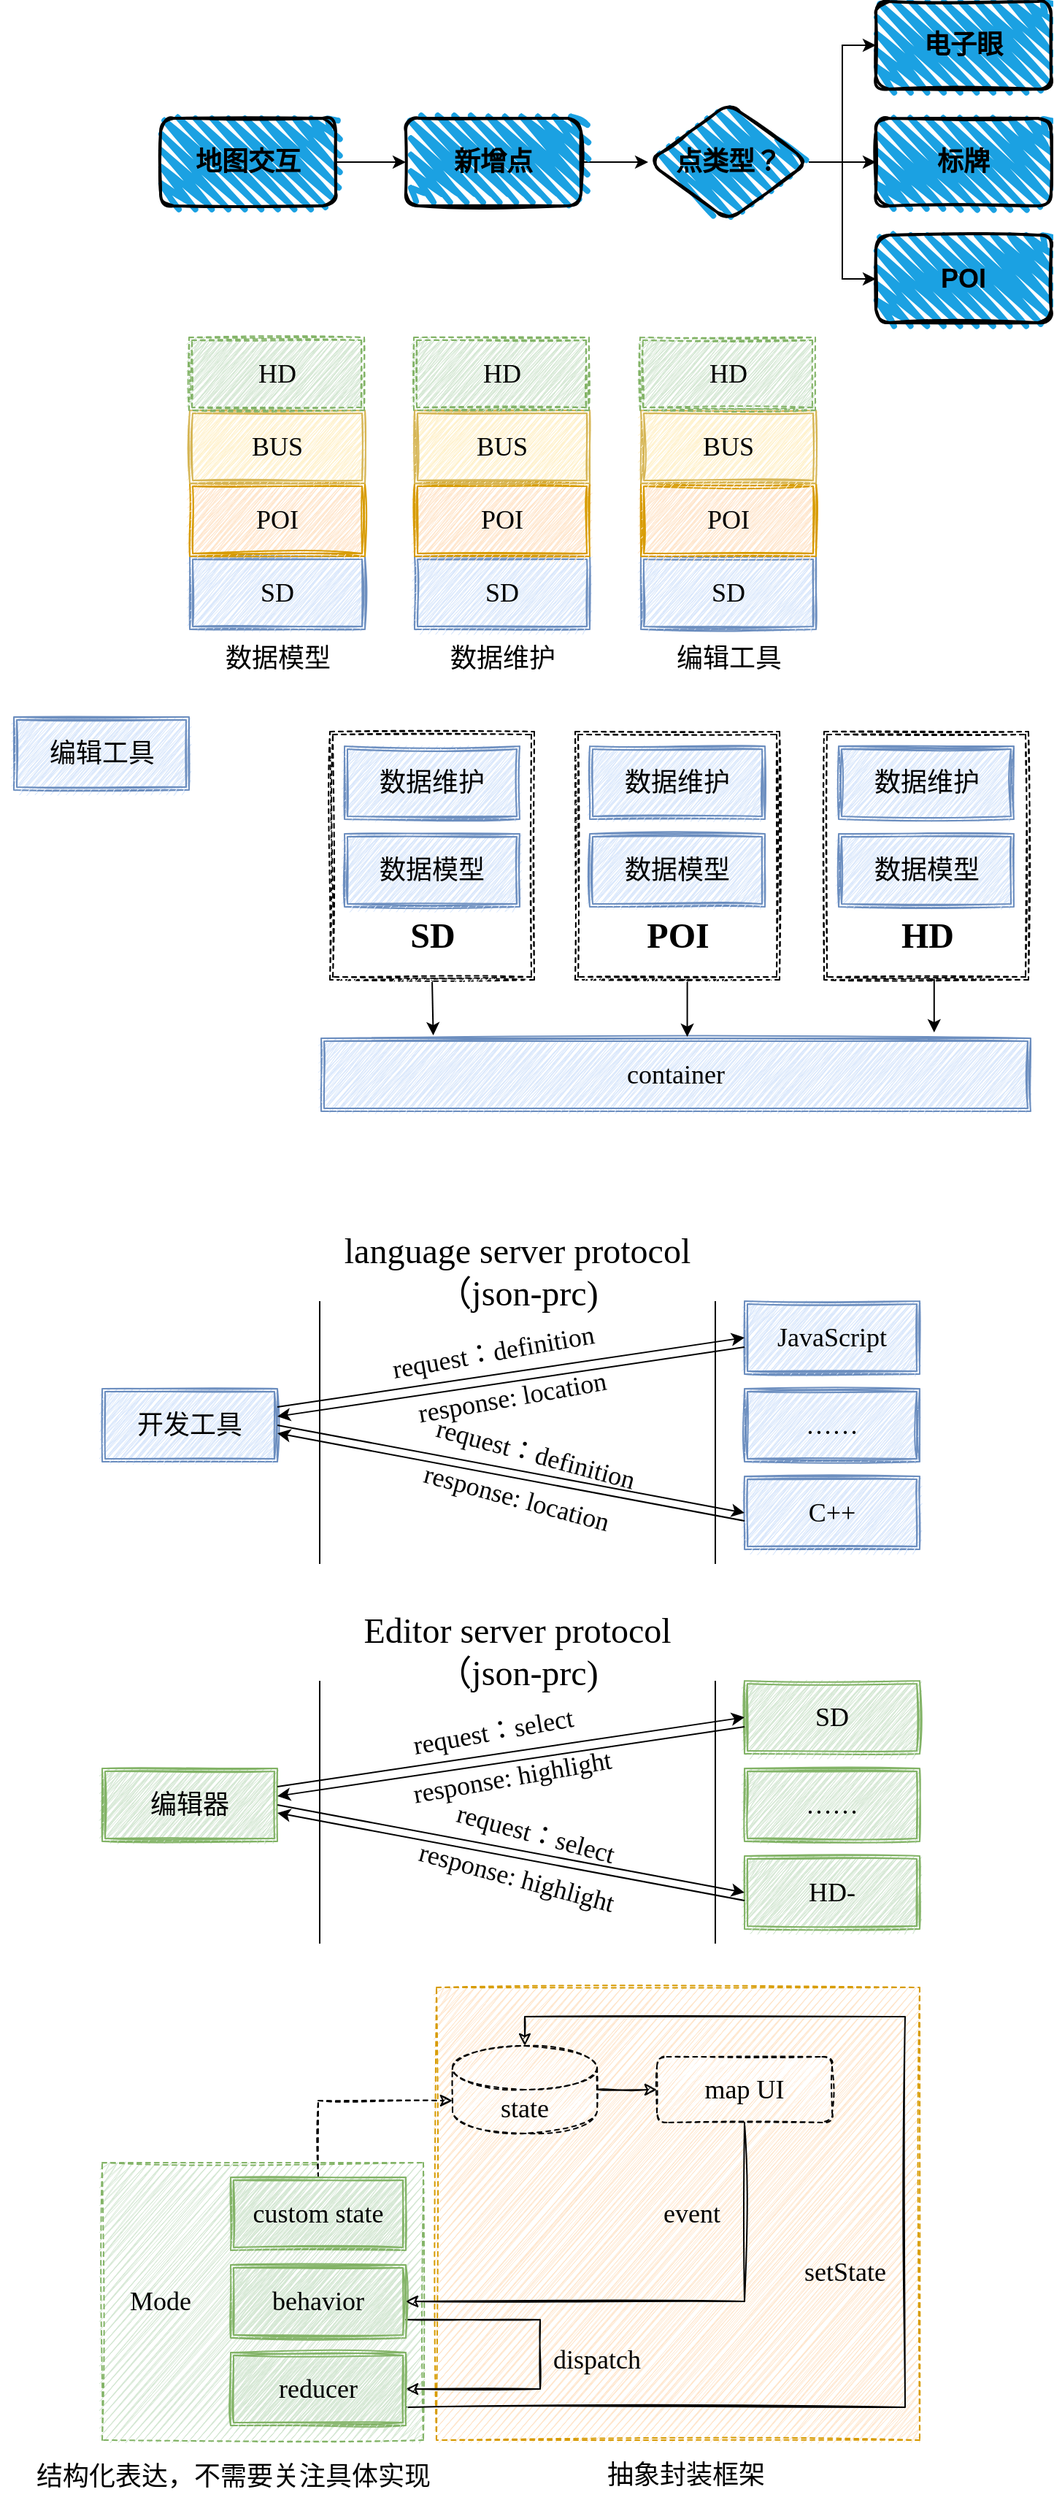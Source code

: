 <mxfile version="20.2.7" type="github">
  <diagram id="prtHgNgQTEPvFCAcTncT" name="Page-1">
    <mxGraphModel dx="946" dy="646" grid="1" gridSize="10" guides="1" tooltips="1" connect="1" arrows="1" fold="1" page="1" pageScale="1" pageWidth="827" pageHeight="1169" math="0" shadow="0">
      <root>
        <mxCell id="0" />
        <mxCell id="1" parent="0" />
        <mxCell id="wtg4P7Fn0lcOOXgokjMs-124" value="" style="rounded=0;whiteSpace=wrap;html=1;dashed=1;sketch=1;fillStyle=zigzag;fontFamily=Comic Sans MS;fontSource=https%3A%2F%2Ffonts.googleapis.com%2Fcss%3Ffamily%3DMa%2BShan%2BZheng;fontSize=18;fillColor=#ffe6cc;strokeColor=#d79b00;" vertex="1" parent="1">
          <mxGeometry x="339" y="1480" width="331" height="310" as="geometry" />
        </mxCell>
        <mxCell id="wtg4P7Fn0lcOOXgokjMs-119" value="" style="rounded=0;whiteSpace=wrap;html=1;dashed=1;sketch=1;fillStyle=zigzag;fontFamily=Comic Sans MS;fontSource=https%3A%2F%2Ffonts.googleapis.com%2Fcss%3Ffamily%3DMa%2BShan%2BZheng;fontSize=18;fillColor=#d5e8d4;strokeColor=#82b366;" vertex="1" parent="1">
          <mxGeometry x="110" y="1600" width="220" height="190" as="geometry" />
        </mxCell>
        <mxCell id="wtg4P7Fn0lcOOXgokjMs-50" style="edgeStyle=orthogonalEdgeStyle;rounded=0;orthogonalLoop=1;jettySize=auto;html=1;exitX=0.5;exitY=1;exitDx=0;exitDy=0;entryX=0.158;entryY=-0.04;entryDx=0;entryDy=0;entryPerimeter=0;fontFamily=Comic Sans MS;fontSize=18;fontColor=none;" edge="1" parent="1" source="wtg4P7Fn0lcOOXgokjMs-38" target="wtg4P7Fn0lcOOXgokjMs-34">
          <mxGeometry relative="1" as="geometry" />
        </mxCell>
        <mxCell id="wtg4P7Fn0lcOOXgokjMs-38" value="" style="shape=ext;double=1;rounded=0;whiteSpace=wrap;html=1;dashed=1;sketch=1;fillStyle=zigzag;fontFamily=Comic Sans MS;fontSize=18;fontColor=none;" vertex="1" parent="1">
          <mxGeometry x="266" y="620" width="140" height="170" as="geometry" />
        </mxCell>
        <mxCell id="wtg4P7Fn0lcOOXgokjMs-5" value="" style="edgeStyle=orthogonalEdgeStyle;rounded=0;orthogonalLoop=1;jettySize=auto;html=1;fontFamily=Comic Sans MS;fontSize=18;" edge="1" parent="1" source="wtg4P7Fn0lcOOXgokjMs-1" target="wtg4P7Fn0lcOOXgokjMs-4">
          <mxGeometry relative="1" as="geometry" />
        </mxCell>
        <mxCell id="wtg4P7Fn0lcOOXgokjMs-1" value="&lt;font face=&quot;Comic Sans MS&quot; style=&quot;font-size: 18px;&quot;&gt;地图交互&lt;/font&gt;" style="rounded=1;whiteSpace=wrap;html=1;strokeWidth=2;fillWeight=4;hachureGap=8;hachureAngle=45;fillColor=#1ba1e2;sketch=1;fillStyle=zigzag;fontStyle=1" vertex="1" parent="1">
          <mxGeometry x="150" y="200" width="120" height="60" as="geometry" />
        </mxCell>
        <mxCell id="wtg4P7Fn0lcOOXgokjMs-9" value="" style="edgeStyle=orthogonalEdgeStyle;rounded=0;orthogonalLoop=1;jettySize=auto;html=1;fontFamily=Comic Sans MS;fontSize=18;" edge="1" parent="1" source="wtg4P7Fn0lcOOXgokjMs-4" target="wtg4P7Fn0lcOOXgokjMs-8">
          <mxGeometry relative="1" as="geometry" />
        </mxCell>
        <mxCell id="wtg4P7Fn0lcOOXgokjMs-4" value="&lt;font face=&quot;Comic Sans MS&quot;&gt;&lt;span style=&quot;font-size: 18px;&quot;&gt;新增点&lt;/span&gt;&lt;/font&gt;" style="rounded=1;whiteSpace=wrap;html=1;strokeWidth=2;fillWeight=4;hachureGap=8;hachureAngle=45;fillColor=#1ba1e2;sketch=1;fillStyle=zigzag;fontStyle=1" vertex="1" parent="1">
          <mxGeometry x="318" y="200" width="120" height="60" as="geometry" />
        </mxCell>
        <mxCell id="wtg4P7Fn0lcOOXgokjMs-11" value="" style="edgeStyle=orthogonalEdgeStyle;rounded=0;orthogonalLoop=1;jettySize=auto;html=1;fontFamily=Comic Sans MS;fontSize=18;" edge="1" parent="1" source="wtg4P7Fn0lcOOXgokjMs-8" target="wtg4P7Fn0lcOOXgokjMs-10">
          <mxGeometry relative="1" as="geometry" />
        </mxCell>
        <mxCell id="wtg4P7Fn0lcOOXgokjMs-13" style="edgeStyle=orthogonalEdgeStyle;rounded=0;orthogonalLoop=1;jettySize=auto;html=1;exitX=1;exitY=0.5;exitDx=0;exitDy=0;entryX=0;entryY=0.5;entryDx=0;entryDy=0;fontFamily=Comic Sans MS;fontSize=18;" edge="1" parent="1" source="wtg4P7Fn0lcOOXgokjMs-8" target="wtg4P7Fn0lcOOXgokjMs-12">
          <mxGeometry relative="1" as="geometry" />
        </mxCell>
        <mxCell id="wtg4P7Fn0lcOOXgokjMs-15" style="edgeStyle=orthogonalEdgeStyle;rounded=0;orthogonalLoop=1;jettySize=auto;html=1;exitX=1;exitY=0.5;exitDx=0;exitDy=0;entryX=0;entryY=0.5;entryDx=0;entryDy=0;fontFamily=Comic Sans MS;fontSize=18;" edge="1" parent="1" source="wtg4P7Fn0lcOOXgokjMs-8" target="wtg4P7Fn0lcOOXgokjMs-14">
          <mxGeometry relative="1" as="geometry" />
        </mxCell>
        <mxCell id="wtg4P7Fn0lcOOXgokjMs-8" value="&lt;font style=&quot;font-size: 18px;&quot;&gt;点类型？&lt;/font&gt;" style="rhombus;whiteSpace=wrap;html=1;fillColor=#1ba1e2;rounded=1;strokeWidth=2;fillWeight=4;hachureGap=8;hachureAngle=45;sketch=1;fillStyle=zigzag;fontStyle=1;" vertex="1" parent="1">
          <mxGeometry x="484" y="190" width="110" height="80" as="geometry" />
        </mxCell>
        <mxCell id="wtg4P7Fn0lcOOXgokjMs-10" value="&lt;font style=&quot;font-size: 18px;&quot;&gt;标牌&lt;/font&gt;" style="whiteSpace=wrap;html=1;fillColor=#1ba1e2;rounded=1;strokeWidth=2;fillWeight=4;hachureGap=8;hachureAngle=45;sketch=1;fillStyle=zigzag;fontStyle=1;" vertex="1" parent="1">
          <mxGeometry x="640" y="200" width="120" height="60" as="geometry" />
        </mxCell>
        <mxCell id="wtg4P7Fn0lcOOXgokjMs-12" value="&lt;font style=&quot;font-size: 18px;&quot;&gt;电子眼&lt;/font&gt;" style="whiteSpace=wrap;html=1;fillColor=#1ba1e2;rounded=1;strokeWidth=2;fillWeight=4;hachureGap=8;hachureAngle=45;sketch=1;fillStyle=zigzag;fontStyle=1;" vertex="1" parent="1">
          <mxGeometry x="640" y="120" width="120" height="60" as="geometry" />
        </mxCell>
        <mxCell id="wtg4P7Fn0lcOOXgokjMs-14" value="&lt;font style=&quot;font-size: 18px;&quot;&gt;POI&lt;/font&gt;" style="whiteSpace=wrap;html=1;fillColor=#1ba1e2;rounded=1;strokeWidth=2;fillWeight=4;hachureGap=8;hachureAngle=45;sketch=1;fillStyle=zigzag;fontStyle=1;" vertex="1" parent="1">
          <mxGeometry x="640" y="280" width="120" height="60" as="geometry" />
        </mxCell>
        <mxCell id="wtg4P7Fn0lcOOXgokjMs-16" value="数据维护" style="text;html=1;align=center;verticalAlign=middle;resizable=0;points=[];autosize=1;strokeColor=none;fillColor=none;fontSize=18;fontFamily=Ma Shan Zheng;fontSource=https%3A%2F%2Ffonts.googleapis.com%2Fcss%3Ffamily%3DMa%2BShan%2BZheng;sketch=1;" vertex="1" parent="1">
          <mxGeometry x="334" y="550" width="100" height="40" as="geometry" />
        </mxCell>
        <mxCell id="wtg4P7Fn0lcOOXgokjMs-17" value="&lt;font face=&quot;Comic Sans MS&quot;&gt;SD&lt;/font&gt;" style="shape=ext;double=1;rounded=0;whiteSpace=wrap;html=1;sketch=1;fillStyle=zigzag;fontFamily=Ma Shan Zheng;fontSource=https%3A%2F%2Ffonts.googleapis.com%2Fcss%3Ffamily%3DMa%2BShan%2BZheng;fontSize=18;fillColor=#dae8fc;strokeColor=#6c8ebf;" vertex="1" parent="1">
          <mxGeometry x="324" y="500" width="120" height="50" as="geometry" />
        </mxCell>
        <mxCell id="wtg4P7Fn0lcOOXgokjMs-18" value="&lt;font face=&quot;Comic Sans MS&quot;&gt;SD&lt;/font&gt;" style="shape=ext;double=1;rounded=0;whiteSpace=wrap;html=1;sketch=1;fillStyle=zigzag;fontFamily=Ma Shan Zheng;fontSource=https%3A%2F%2Ffonts.googleapis.com%2Fcss%3Ffamily%3DMa%2BShan%2BZheng;fontSize=18;fillColor=#dae8fc;strokeColor=#6c8ebf;" vertex="1" parent="1">
          <mxGeometry x="170" y="500" width="120" height="50" as="geometry" />
        </mxCell>
        <mxCell id="wtg4P7Fn0lcOOXgokjMs-20" value="数据模型" style="text;html=1;align=center;verticalAlign=middle;resizable=0;points=[];autosize=1;strokeColor=none;fillColor=none;fontSize=18;fontFamily=Ma Shan Zheng;fontSource=https%3A%2F%2Ffonts.googleapis.com%2Fcss%3Ffamily%3DMa%2BShan%2BZheng;sketch=1;" vertex="1" parent="1">
          <mxGeometry x="180" y="550" width="100" height="40" as="geometry" />
        </mxCell>
        <mxCell id="wtg4P7Fn0lcOOXgokjMs-23" value="编辑工具" style="text;html=1;align=center;verticalAlign=middle;resizable=0;points=[];autosize=1;strokeColor=none;fillColor=none;fontSize=18;fontFamily=Ma Shan Zheng;fontSource=https%3A%2F%2Ffonts.googleapis.com%2Fcss%3Ffamily%3DMa%2BShan%2BZheng;sketch=1;" vertex="1" parent="1">
          <mxGeometry x="489" y="550" width="100" height="40" as="geometry" />
        </mxCell>
        <mxCell id="wtg4P7Fn0lcOOXgokjMs-24" value="&lt;font face=&quot;Comic Sans MS&quot;&gt;SD&lt;/font&gt;" style="shape=ext;double=1;rounded=0;whiteSpace=wrap;html=1;sketch=1;fillStyle=zigzag;fontFamily=Ma Shan Zheng;fontSource=https%3A%2F%2Ffonts.googleapis.com%2Fcss%3Ffamily%3DMa%2BShan%2BZheng;fontSize=18;fillColor=#dae8fc;strokeColor=#6c8ebf;" vertex="1" parent="1">
          <mxGeometry x="479" y="500" width="120" height="50" as="geometry" />
        </mxCell>
        <mxCell id="wtg4P7Fn0lcOOXgokjMs-25" value="&lt;font face=&quot;Comic Sans MS&quot;&gt;POI&lt;/font&gt;" style="shape=ext;double=1;rounded=0;whiteSpace=wrap;html=1;sketch=1;fillStyle=zigzag;fontFamily=Ma Shan Zheng;fontSource=https%3A%2F%2Ffonts.googleapis.com%2Fcss%3Ffamily%3DMa%2BShan%2BZheng;fontSize=18;fillColor=#ffe6cc;strokeColor=#d79b00;" vertex="1" parent="1">
          <mxGeometry x="324" y="450" width="120" height="50" as="geometry" />
        </mxCell>
        <mxCell id="wtg4P7Fn0lcOOXgokjMs-26" value="&lt;font face=&quot;Comic Sans MS&quot;&gt;POI&lt;/font&gt;" style="shape=ext;double=1;rounded=0;whiteSpace=wrap;html=1;sketch=1;fillStyle=zigzag;fontFamily=Ma Shan Zheng;fontSource=https%3A%2F%2Ffonts.googleapis.com%2Fcss%3Ffamily%3DMa%2BShan%2BZheng;fontSize=18;fillColor=#ffe6cc;strokeColor=#d79b00;" vertex="1" parent="1">
          <mxGeometry x="170" y="450" width="120" height="50" as="geometry" />
        </mxCell>
        <mxCell id="wtg4P7Fn0lcOOXgokjMs-27" value="&lt;font face=&quot;Comic Sans MS&quot;&gt;POI&lt;/font&gt;" style="shape=ext;double=1;rounded=0;whiteSpace=wrap;html=1;sketch=1;fillStyle=zigzag;fontFamily=Ma Shan Zheng;fontSource=https%3A%2F%2Ffonts.googleapis.com%2Fcss%3Ffamily%3DMa%2BShan%2BZheng;fontSize=18;fillColor=#ffe6cc;strokeColor=#d79b00;" vertex="1" parent="1">
          <mxGeometry x="479" y="450" width="120" height="50" as="geometry" />
        </mxCell>
        <mxCell id="wtg4P7Fn0lcOOXgokjMs-28" value="&lt;font face=&quot;Comic Sans MS&quot;&gt;BUS&lt;/font&gt;" style="shape=ext;double=1;rounded=0;whiteSpace=wrap;html=1;sketch=1;fillStyle=zigzag;fontFamily=Ma Shan Zheng;fontSource=https%3A%2F%2Ffonts.googleapis.com%2Fcss%3Ffamily%3DMa%2BShan%2BZheng;fontSize=18;fillColor=#fff2cc;strokeColor=#d6b656;" vertex="1" parent="1">
          <mxGeometry x="324" y="400" width="120" height="50" as="geometry" />
        </mxCell>
        <mxCell id="wtg4P7Fn0lcOOXgokjMs-29" value="&lt;font face=&quot;Comic Sans MS&quot;&gt;BUS&lt;/font&gt;" style="shape=ext;double=1;rounded=0;whiteSpace=wrap;html=1;sketch=1;fillStyle=zigzag;fontFamily=Ma Shan Zheng;fontSource=https%3A%2F%2Ffonts.googleapis.com%2Fcss%3Ffamily%3DMa%2BShan%2BZheng;fontSize=18;fillColor=#fff2cc;strokeColor=#d6b656;" vertex="1" parent="1">
          <mxGeometry x="170" y="400" width="120" height="50" as="geometry" />
        </mxCell>
        <mxCell id="wtg4P7Fn0lcOOXgokjMs-30" value="&lt;font face=&quot;Comic Sans MS&quot;&gt;BUS&lt;/font&gt;" style="shape=ext;double=1;rounded=0;whiteSpace=wrap;html=1;sketch=1;fillStyle=zigzag;fontFamily=Ma Shan Zheng;fontSource=https%3A%2F%2Ffonts.googleapis.com%2Fcss%3Ffamily%3DMa%2BShan%2BZheng;fontSize=18;fillColor=#fff2cc;strokeColor=#d6b656;" vertex="1" parent="1">
          <mxGeometry x="479" y="400" width="120" height="50" as="geometry" />
        </mxCell>
        <mxCell id="wtg4P7Fn0lcOOXgokjMs-31" value="&lt;font face=&quot;Comic Sans MS&quot;&gt;HD&lt;/font&gt;" style="shape=ext;double=1;rounded=0;whiteSpace=wrap;html=1;sketch=1;fillStyle=zigzag;fontFamily=Ma Shan Zheng;fontSource=https%3A%2F%2Ffonts.googleapis.com%2Fcss%3Ffamily%3DMa%2BShan%2BZheng;fontSize=18;fillColor=#d5e8d4;strokeColor=#82b366;dashed=1;" vertex="1" parent="1">
          <mxGeometry x="323.5" y="350" width="120" height="50" as="geometry" />
        </mxCell>
        <mxCell id="wtg4P7Fn0lcOOXgokjMs-32" value="&lt;font face=&quot;Comic Sans MS&quot;&gt;HD&lt;/font&gt;" style="shape=ext;double=1;rounded=0;whiteSpace=wrap;html=1;sketch=1;fillStyle=zigzag;fontFamily=Ma Shan Zheng;fontSource=https%3A%2F%2Ffonts.googleapis.com%2Fcss%3Ffamily%3DMa%2BShan%2BZheng;fontSize=18;fillColor=#d5e8d4;strokeColor=#82b366;dashed=1;" vertex="1" parent="1">
          <mxGeometry x="169.5" y="350" width="120" height="50" as="geometry" />
        </mxCell>
        <mxCell id="wtg4P7Fn0lcOOXgokjMs-33" value="&lt;font face=&quot;Comic Sans MS&quot;&gt;HD&lt;/font&gt;" style="shape=ext;double=1;rounded=0;whiteSpace=wrap;html=1;sketch=1;fillStyle=zigzag;fontFamily=Ma Shan Zheng;fontSource=https%3A%2F%2Ffonts.googleapis.com%2Fcss%3Ffamily%3DMa%2BShan%2BZheng;fontSize=18;fillColor=#d5e8d4;strokeColor=#82b366;dashed=1;" vertex="1" parent="1">
          <mxGeometry x="478.5" y="350" width="120" height="50" as="geometry" />
        </mxCell>
        <mxCell id="wtg4P7Fn0lcOOXgokjMs-34" value="&lt;font face=&quot;Comic Sans MS&quot;&gt;container&lt;/font&gt;" style="shape=ext;double=1;rounded=0;whiteSpace=wrap;html=1;sketch=1;fillStyle=zigzag;fontFamily=Ma Shan Zheng;fontSource=https%3A%2F%2Ffonts.googleapis.com%2Fcss%3Ffamily%3DMa%2BShan%2BZheng;fontSize=18;fillColor=#dae8fc;strokeColor=#6c8ebf;" vertex="1" parent="1">
          <mxGeometry x="260" y="830" width="486" height="50" as="geometry" />
        </mxCell>
        <mxCell id="wtg4P7Fn0lcOOXgokjMs-35" value="&lt;font face=&quot;Comic Sans MS&quot;&gt;数据模型&lt;/font&gt;" style="shape=ext;double=1;rounded=0;whiteSpace=wrap;html=1;sketch=1;fillStyle=zigzag;fontFamily=Ma Shan Zheng;fontSource=https%3A%2F%2Ffonts.googleapis.com%2Fcss%3Ffamily%3DMa%2BShan%2BZheng;fontSize=18;fillColor=#dae8fc;strokeColor=#6c8ebf;" vertex="1" parent="1">
          <mxGeometry x="276" y="690" width="120" height="50" as="geometry" />
        </mxCell>
        <mxCell id="wtg4P7Fn0lcOOXgokjMs-36" value="&lt;font face=&quot;Comic Sans MS&quot;&gt;数据维护&lt;/font&gt;" style="shape=ext;double=1;rounded=0;whiteSpace=wrap;html=1;sketch=1;fillStyle=zigzag;fontFamily=Ma Shan Zheng;fontSource=https%3A%2F%2Ffonts.googleapis.com%2Fcss%3Ffamily%3DMa%2BShan%2BZheng;fontSize=18;fillColor=#dae8fc;strokeColor=#6c8ebf;" vertex="1" parent="1">
          <mxGeometry x="276" y="630" width="120" height="50" as="geometry" />
        </mxCell>
        <mxCell id="wtg4P7Fn0lcOOXgokjMs-37" value="&lt;font face=&quot;Comic Sans MS&quot;&gt;开发工具&lt;/font&gt;" style="shape=ext;double=1;rounded=0;whiteSpace=wrap;html=1;sketch=1;fillStyle=zigzag;fontFamily=Ma Shan Zheng;fontSource=https%3A%2F%2Ffonts.googleapis.com%2Fcss%3Ffamily%3DMa%2BShan%2BZheng;fontSize=18;fillColor=#dae8fc;strokeColor=#6c8ebf;" vertex="1" parent="1">
          <mxGeometry x="110" y="1070" width="120" height="50" as="geometry" />
        </mxCell>
        <mxCell id="wtg4P7Fn0lcOOXgokjMs-39" value="SD" style="text;strokeColor=none;fillColor=none;html=1;fontSize=24;fontStyle=1;verticalAlign=middle;align=center;dashed=1;sketch=1;fillStyle=zigzag;fontFamily=Comic Sans MS;fontColor=none;" vertex="1" parent="1">
          <mxGeometry x="286" y="740" width="100" height="40" as="geometry" />
        </mxCell>
        <mxCell id="wtg4P7Fn0lcOOXgokjMs-51" style="edgeStyle=orthogonalEdgeStyle;rounded=0;orthogonalLoop=1;jettySize=auto;html=1;exitX=0.5;exitY=1;exitDx=0;exitDy=0;entryX=0.516;entryY=-0.02;entryDx=0;entryDy=0;entryPerimeter=0;fontFamily=Comic Sans MS;fontSize=18;fontColor=none;" edge="1" parent="1" source="wtg4P7Fn0lcOOXgokjMs-40" target="wtg4P7Fn0lcOOXgokjMs-34">
          <mxGeometry relative="1" as="geometry" />
        </mxCell>
        <mxCell id="wtg4P7Fn0lcOOXgokjMs-40" value="" style="shape=ext;double=1;rounded=0;whiteSpace=wrap;html=1;dashed=1;sketch=1;fillStyle=zigzag;fontFamily=Comic Sans MS;fontSize=18;fontColor=none;" vertex="1" parent="1">
          <mxGeometry x="434" y="620" width="140" height="170" as="geometry" />
        </mxCell>
        <mxCell id="wtg4P7Fn0lcOOXgokjMs-41" value="&lt;font face=&quot;Comic Sans MS&quot;&gt;数据模型&lt;/font&gt;" style="shape=ext;double=1;rounded=0;whiteSpace=wrap;html=1;sketch=1;fillStyle=zigzag;fontFamily=Ma Shan Zheng;fontSource=https%3A%2F%2Ffonts.googleapis.com%2Fcss%3Ffamily%3DMa%2BShan%2BZheng;fontSize=18;fillColor=#dae8fc;strokeColor=#6c8ebf;" vertex="1" parent="1">
          <mxGeometry x="444" y="690" width="120" height="50" as="geometry" />
        </mxCell>
        <mxCell id="wtg4P7Fn0lcOOXgokjMs-42" value="&lt;font face=&quot;Comic Sans MS&quot;&gt;数据维护&lt;/font&gt;" style="shape=ext;double=1;rounded=0;whiteSpace=wrap;html=1;sketch=1;fillStyle=zigzag;fontFamily=Ma Shan Zheng;fontSource=https%3A%2F%2Ffonts.googleapis.com%2Fcss%3Ffamily%3DMa%2BShan%2BZheng;fontSize=18;fillColor=#dae8fc;strokeColor=#6c8ebf;" vertex="1" parent="1">
          <mxGeometry x="444" y="630" width="120" height="50" as="geometry" />
        </mxCell>
        <mxCell id="wtg4P7Fn0lcOOXgokjMs-43" value="&lt;font face=&quot;Comic Sans MS&quot;&gt;编辑工具&lt;/font&gt;" style="shape=ext;double=1;rounded=0;whiteSpace=wrap;html=1;sketch=1;fillStyle=zigzag;fontFamily=Ma Shan Zheng;fontSource=https%3A%2F%2Ffonts.googleapis.com%2Fcss%3Ffamily%3DMa%2BShan%2BZheng;fontSize=18;fillColor=#dae8fc;strokeColor=#6c8ebf;" vertex="1" parent="1">
          <mxGeometry x="49.5" y="610" width="120" height="50" as="geometry" />
        </mxCell>
        <mxCell id="wtg4P7Fn0lcOOXgokjMs-44" value="POI" style="text;strokeColor=none;fillColor=none;html=1;fontSize=24;fontStyle=1;verticalAlign=middle;align=center;dashed=1;sketch=1;fillStyle=zigzag;fontFamily=Comic Sans MS;fontColor=none;" vertex="1" parent="1">
          <mxGeometry x="454" y="740" width="100" height="40" as="geometry" />
        </mxCell>
        <mxCell id="wtg4P7Fn0lcOOXgokjMs-52" style="edgeStyle=orthogonalEdgeStyle;rounded=0;orthogonalLoop=1;jettySize=auto;html=1;exitX=0.5;exitY=1;exitDx=0;exitDy=0;entryX=0.864;entryY=-0.08;entryDx=0;entryDy=0;entryPerimeter=0;fontFamily=Comic Sans MS;fontSize=18;fontColor=none;" edge="1" parent="1" source="wtg4P7Fn0lcOOXgokjMs-45" target="wtg4P7Fn0lcOOXgokjMs-34">
          <mxGeometry relative="1" as="geometry" />
        </mxCell>
        <mxCell id="wtg4P7Fn0lcOOXgokjMs-45" value="" style="shape=ext;double=1;rounded=0;whiteSpace=wrap;html=1;dashed=1;sketch=1;fillStyle=zigzag;fontFamily=Comic Sans MS;fontSize=18;fontColor=none;" vertex="1" parent="1">
          <mxGeometry x="604.5" y="620" width="140" height="170" as="geometry" />
        </mxCell>
        <mxCell id="wtg4P7Fn0lcOOXgokjMs-46" value="&lt;font face=&quot;Comic Sans MS&quot;&gt;数据模型&lt;/font&gt;" style="shape=ext;double=1;rounded=0;whiteSpace=wrap;html=1;sketch=1;fillStyle=zigzag;fontFamily=Ma Shan Zheng;fontSource=https%3A%2F%2Ffonts.googleapis.com%2Fcss%3Ffamily%3DMa%2BShan%2BZheng;fontSize=18;fillColor=#dae8fc;strokeColor=#6c8ebf;" vertex="1" parent="1">
          <mxGeometry x="614.5" y="690" width="120" height="50" as="geometry" />
        </mxCell>
        <mxCell id="wtg4P7Fn0lcOOXgokjMs-47" value="&lt;font face=&quot;Comic Sans MS&quot;&gt;数据维护&lt;/font&gt;" style="shape=ext;double=1;rounded=0;whiteSpace=wrap;html=1;sketch=1;fillStyle=zigzag;fontFamily=Ma Shan Zheng;fontSource=https%3A%2F%2Ffonts.googleapis.com%2Fcss%3Ffamily%3DMa%2BShan%2BZheng;fontSize=18;fillColor=#dae8fc;strokeColor=#6c8ebf;" vertex="1" parent="1">
          <mxGeometry x="614.5" y="630" width="120" height="50" as="geometry" />
        </mxCell>
        <mxCell id="wtg4P7Fn0lcOOXgokjMs-48" value="HD" style="text;strokeColor=none;fillColor=none;html=1;fontSize=24;fontStyle=1;verticalAlign=middle;align=center;dashed=1;sketch=1;fillStyle=zigzag;fontFamily=Comic Sans MS;fontColor=none;" vertex="1" parent="1">
          <mxGeometry x="624.5" y="740" width="100" height="40" as="geometry" />
        </mxCell>
        <mxCell id="wtg4P7Fn0lcOOXgokjMs-54" value="" style="endArrow=none;html=1;rounded=0;fontFamily=Comic Sans MS;fontSize=18;fontColor=none;" edge="1" parent="1">
          <mxGeometry width="50" height="50" relative="1" as="geometry">
            <mxPoint x="259" y="1190" as="sourcePoint" />
            <mxPoint x="259" y="1010" as="targetPoint" />
          </mxGeometry>
        </mxCell>
        <mxCell id="wtg4P7Fn0lcOOXgokjMs-55" value="&lt;span style=&quot;font-weight: normal;&quot;&gt;language server protocol&lt;br&gt;（json-prc)&lt;br&gt;&lt;/span&gt;" style="text;strokeColor=none;fillColor=none;html=1;fontSize=24;fontStyle=1;verticalAlign=middle;align=center;dashed=1;sketch=1;fillStyle=zigzag;fontFamily=Comic Sans MS;fontColor=none;" vertex="1" parent="1">
          <mxGeometry x="344" y="970" width="100" height="40" as="geometry" />
        </mxCell>
        <mxCell id="wtg4P7Fn0lcOOXgokjMs-56" value="" style="endArrow=none;html=1;rounded=0;fontFamily=Comic Sans MS;fontSize=18;fontColor=none;" edge="1" parent="1">
          <mxGeometry width="50" height="50" relative="1" as="geometry">
            <mxPoint x="530" y="1190" as="sourcePoint" />
            <mxPoint x="530" y="1010" as="targetPoint" />
          </mxGeometry>
        </mxCell>
        <mxCell id="wtg4P7Fn0lcOOXgokjMs-57" value="&lt;font face=&quot;Comic Sans MS&quot;&gt;JavaScript&lt;/font&gt;" style="shape=ext;double=1;rounded=0;whiteSpace=wrap;html=1;sketch=1;fillStyle=zigzag;fontFamily=Ma Shan Zheng;fontSource=https%3A%2F%2Ffonts.googleapis.com%2Fcss%3Ffamily%3DMa%2BShan%2BZheng;fontSize=18;fillColor=#dae8fc;strokeColor=#6c8ebf;" vertex="1" parent="1">
          <mxGeometry x="550" y="1010" width="120" height="50" as="geometry" />
        </mxCell>
        <mxCell id="wtg4P7Fn0lcOOXgokjMs-58" value="&lt;font face=&quot;Comic Sans MS&quot;&gt;……&lt;/font&gt;" style="shape=ext;double=1;rounded=0;whiteSpace=wrap;html=1;sketch=1;fillStyle=zigzag;fontFamily=Ma Shan Zheng;fontSource=https%3A%2F%2Ffonts.googleapis.com%2Fcss%3Ffamily%3DMa%2BShan%2BZheng;fontSize=18;fillColor=#dae8fc;strokeColor=#6c8ebf;" vertex="1" parent="1">
          <mxGeometry x="550" y="1070" width="120" height="50" as="geometry" />
        </mxCell>
        <mxCell id="wtg4P7Fn0lcOOXgokjMs-59" value="&lt;font face=&quot;Comic Sans MS&quot;&gt;C++&lt;/font&gt;" style="shape=ext;double=1;rounded=0;whiteSpace=wrap;html=1;sketch=1;fillStyle=zigzag;fontFamily=Ma Shan Zheng;fontSource=https%3A%2F%2Ffonts.googleapis.com%2Fcss%3Ffamily%3DMa%2BShan%2BZheng;fontSize=18;fillColor=#dae8fc;strokeColor=#6c8ebf;" vertex="1" parent="1">
          <mxGeometry x="550" y="1130" width="120" height="50" as="geometry" />
        </mxCell>
        <mxCell id="wtg4P7Fn0lcOOXgokjMs-60" value="" style="endArrow=classic;html=1;rounded=0;fontFamily=Comic Sans MS;fontSize=18;fontColor=none;entryX=0;entryY=0.5;entryDx=0;entryDy=0;exitX=1;exitY=0.25;exitDx=0;exitDy=0;" edge="1" parent="1" source="wtg4P7Fn0lcOOXgokjMs-37" target="wtg4P7Fn0lcOOXgokjMs-57">
          <mxGeometry width="50" height="50" relative="1" as="geometry">
            <mxPoint x="390" y="930" as="sourcePoint" />
            <mxPoint x="440" y="880" as="targetPoint" />
          </mxGeometry>
        </mxCell>
        <mxCell id="wtg4P7Fn0lcOOXgokjMs-61" value="request：definition" style="text;html=1;strokeColor=none;fillColor=none;align=center;verticalAlign=middle;whiteSpace=wrap;rounded=0;dashed=1;sketch=1;fillStyle=zigzag;fontFamily=Comic Sans MS;fontSize=18;fontColor=none;rotation=-10;" vertex="1" parent="1">
          <mxGeometry x="295" y="1030" width="166" height="30" as="geometry" />
        </mxCell>
        <mxCell id="wtg4P7Fn0lcOOXgokjMs-62" value="response: location" style="text;html=1;strokeColor=none;fillColor=none;align=center;verticalAlign=middle;whiteSpace=wrap;rounded=0;dashed=1;sketch=1;fillStyle=zigzag;fontFamily=Comic Sans MS;fontSize=18;fontColor=none;rotation=-10;" vertex="1" parent="1">
          <mxGeometry x="308" y="1061" width="166" height="30" as="geometry" />
        </mxCell>
        <mxCell id="wtg4P7Fn0lcOOXgokjMs-63" value="" style="endArrow=classic;html=1;rounded=0;fontFamily=Comic Sans MS;fontSize=18;fontColor=none;entryX=0;entryY=0.5;entryDx=0;entryDy=0;exitX=1;exitY=0.5;exitDx=0;exitDy=0;" edge="1" parent="1" source="wtg4P7Fn0lcOOXgokjMs-37" target="wtg4P7Fn0lcOOXgokjMs-59">
          <mxGeometry width="50" height="50" relative="1" as="geometry">
            <mxPoint x="240" y="1092.5" as="sourcePoint" />
            <mxPoint x="560" y="1045" as="targetPoint" />
          </mxGeometry>
        </mxCell>
        <mxCell id="wtg4P7Fn0lcOOXgokjMs-64" value="" style="endArrow=classic;html=1;rounded=0;fontFamily=Comic Sans MS;fontSize=18;fontColor=none;entryX=1;entryY=0.5;entryDx=0;entryDy=0;exitX=0;exitY=0.75;exitDx=0;exitDy=0;" edge="1" parent="1">
          <mxGeometry width="50" height="50" relative="1" as="geometry">
            <mxPoint x="550" y="1041.5" as="sourcePoint" />
            <mxPoint x="230" y="1089" as="targetPoint" />
          </mxGeometry>
        </mxCell>
        <mxCell id="wtg4P7Fn0lcOOXgokjMs-65" value="" style="endArrow=classic;html=1;rounded=0;fontFamily=Comic Sans MS;fontSize=18;fontColor=none;entryX=1;entryY=0.75;entryDx=0;entryDy=0;exitX=0;exitY=0.75;exitDx=0;exitDy=0;" edge="1" parent="1">
          <mxGeometry width="50" height="50" relative="1" as="geometry">
            <mxPoint x="550" y="1160.5" as="sourcePoint" />
            <mxPoint x="230" y="1100.5" as="targetPoint" />
          </mxGeometry>
        </mxCell>
        <mxCell id="wtg4P7Fn0lcOOXgokjMs-66" value="request：definition" style="text;html=1;strokeColor=none;fillColor=none;align=center;verticalAlign=middle;whiteSpace=wrap;rounded=0;dashed=1;sketch=1;fillStyle=zigzag;fontFamily=Comic Sans MS;fontSize=18;fontColor=none;rotation=15;" vertex="1" parent="1">
          <mxGeometry x="324" y="1100" width="166" height="30" as="geometry" />
        </mxCell>
        <mxCell id="wtg4P7Fn0lcOOXgokjMs-67" value="response: location" style="text;html=1;strokeColor=none;fillColor=none;align=center;verticalAlign=middle;whiteSpace=wrap;rounded=0;dashed=1;sketch=1;fillStyle=zigzag;fontFamily=Comic Sans MS;fontSize=18;fontColor=none;rotation=15;" vertex="1" parent="1">
          <mxGeometry x="311" y="1130" width="166" height="30" as="geometry" />
        </mxCell>
        <mxCell id="wtg4P7Fn0lcOOXgokjMs-68" value="&lt;font face=&quot;Comic Sans MS&quot;&gt;编辑器&lt;/font&gt;" style="shape=ext;double=1;rounded=0;whiteSpace=wrap;html=1;sketch=1;fillStyle=zigzag;fontFamily=Ma Shan Zheng;fontSource=https%3A%2F%2Ffonts.googleapis.com%2Fcss%3Ffamily%3DMa%2BShan%2BZheng;fontSize=18;fillColor=#d5e8d4;strokeColor=#82b366;" vertex="1" parent="1">
          <mxGeometry x="110" y="1330" width="120" height="50" as="geometry" />
        </mxCell>
        <mxCell id="wtg4P7Fn0lcOOXgokjMs-69" value="" style="endArrow=none;html=1;rounded=0;fontFamily=Comic Sans MS;fontSize=18;fontColor=none;" edge="1" parent="1">
          <mxGeometry width="50" height="50" relative="1" as="geometry">
            <mxPoint x="259" y="1450" as="sourcePoint" />
            <mxPoint x="259" y="1270" as="targetPoint" />
          </mxGeometry>
        </mxCell>
        <mxCell id="wtg4P7Fn0lcOOXgokjMs-70" value="&lt;span style=&quot;font-weight: normal;&quot;&gt;Editor server protocol&lt;br&gt;（json-prc)&lt;br&gt;&lt;/span&gt;" style="text;strokeColor=none;fillColor=none;html=1;fontSize=24;fontStyle=1;verticalAlign=middle;align=center;dashed=1;sketch=1;fillStyle=zigzag;fontFamily=Comic Sans MS;fontColor=none;" vertex="1" parent="1">
          <mxGeometry x="344" y="1230" width="100" height="40" as="geometry" />
        </mxCell>
        <mxCell id="wtg4P7Fn0lcOOXgokjMs-71" value="" style="endArrow=none;html=1;rounded=0;fontFamily=Comic Sans MS;fontSize=18;fontColor=none;" edge="1" parent="1">
          <mxGeometry width="50" height="50" relative="1" as="geometry">
            <mxPoint x="530" y="1450" as="sourcePoint" />
            <mxPoint x="530" y="1270" as="targetPoint" />
          </mxGeometry>
        </mxCell>
        <mxCell id="wtg4P7Fn0lcOOXgokjMs-72" value="&lt;font face=&quot;Comic Sans MS&quot;&gt;SD&lt;/font&gt;" style="shape=ext;double=1;rounded=0;whiteSpace=wrap;html=1;sketch=1;fillStyle=zigzag;fontFamily=Ma Shan Zheng;fontSource=https%3A%2F%2Ffonts.googleapis.com%2Fcss%3Ffamily%3DMa%2BShan%2BZheng;fontSize=18;fillColor=#d5e8d4;strokeColor=#82b366;" vertex="1" parent="1">
          <mxGeometry x="550" y="1270" width="120" height="50" as="geometry" />
        </mxCell>
        <mxCell id="wtg4P7Fn0lcOOXgokjMs-73" value="&lt;font face=&quot;Comic Sans MS&quot;&gt;……&lt;/font&gt;" style="shape=ext;double=1;rounded=0;whiteSpace=wrap;html=1;sketch=1;fillStyle=zigzag;fontFamily=Ma Shan Zheng;fontSource=https%3A%2F%2Ffonts.googleapis.com%2Fcss%3Ffamily%3DMa%2BShan%2BZheng;fontSize=18;fillColor=#d5e8d4;strokeColor=#82b366;" vertex="1" parent="1">
          <mxGeometry x="550" y="1330" width="120" height="50" as="geometry" />
        </mxCell>
        <mxCell id="wtg4P7Fn0lcOOXgokjMs-74" value="&lt;font face=&quot;Comic Sans MS&quot;&gt;HD-&lt;/font&gt;" style="shape=ext;double=1;rounded=0;whiteSpace=wrap;html=1;sketch=1;fillStyle=zigzag;fontFamily=Ma Shan Zheng;fontSource=https%3A%2F%2Ffonts.googleapis.com%2Fcss%3Ffamily%3DMa%2BShan%2BZheng;fontSize=18;fillColor=#d5e8d4;strokeColor=#82b366;" vertex="1" parent="1">
          <mxGeometry x="550" y="1390" width="120" height="50" as="geometry" />
        </mxCell>
        <mxCell id="wtg4P7Fn0lcOOXgokjMs-75" value="" style="endArrow=classic;html=1;rounded=0;fontFamily=Comic Sans MS;fontSize=18;fontColor=none;entryX=0;entryY=0.5;entryDx=0;entryDy=0;exitX=1;exitY=0.25;exitDx=0;exitDy=0;" edge="1" parent="1" source="wtg4P7Fn0lcOOXgokjMs-68" target="wtg4P7Fn0lcOOXgokjMs-72">
          <mxGeometry width="50" height="50" relative="1" as="geometry">
            <mxPoint x="390" y="1190" as="sourcePoint" />
            <mxPoint x="440" y="1140" as="targetPoint" />
          </mxGeometry>
        </mxCell>
        <mxCell id="wtg4P7Fn0lcOOXgokjMs-76" value="request：select" style="text;html=1;strokeColor=none;fillColor=none;align=center;verticalAlign=middle;whiteSpace=wrap;rounded=0;dashed=1;sketch=1;fillStyle=zigzag;fontFamily=Comic Sans MS;fontSize=18;fontColor=none;rotation=-10;" vertex="1" parent="1">
          <mxGeometry x="295" y="1290" width="166" height="30" as="geometry" />
        </mxCell>
        <mxCell id="wtg4P7Fn0lcOOXgokjMs-77" value="response: highlight" style="text;html=1;strokeColor=none;fillColor=none;align=center;verticalAlign=middle;whiteSpace=wrap;rounded=0;dashed=1;sketch=1;fillStyle=zigzag;fontFamily=Comic Sans MS;fontSize=18;fontColor=none;rotation=-10;" vertex="1" parent="1">
          <mxGeometry x="308" y="1321" width="166" height="30" as="geometry" />
        </mxCell>
        <mxCell id="wtg4P7Fn0lcOOXgokjMs-78" value="" style="endArrow=classic;html=1;rounded=0;fontFamily=Comic Sans MS;fontSize=18;fontColor=none;entryX=0;entryY=0.5;entryDx=0;entryDy=0;exitX=1;exitY=0.5;exitDx=0;exitDy=0;" edge="1" parent="1" source="wtg4P7Fn0lcOOXgokjMs-68" target="wtg4P7Fn0lcOOXgokjMs-74">
          <mxGeometry width="50" height="50" relative="1" as="geometry">
            <mxPoint x="240" y="1352.5" as="sourcePoint" />
            <mxPoint x="560" y="1305" as="targetPoint" />
          </mxGeometry>
        </mxCell>
        <mxCell id="wtg4P7Fn0lcOOXgokjMs-79" value="" style="endArrow=classic;html=1;rounded=0;fontFamily=Comic Sans MS;fontSize=18;fontColor=none;entryX=1;entryY=0.5;entryDx=0;entryDy=0;exitX=0;exitY=0.75;exitDx=0;exitDy=0;" edge="1" parent="1">
          <mxGeometry width="50" height="50" relative="1" as="geometry">
            <mxPoint x="550" y="1301.5" as="sourcePoint" />
            <mxPoint x="230" y="1349" as="targetPoint" />
          </mxGeometry>
        </mxCell>
        <mxCell id="wtg4P7Fn0lcOOXgokjMs-80" value="" style="endArrow=classic;html=1;rounded=0;fontFamily=Comic Sans MS;fontSize=18;fontColor=none;entryX=1;entryY=0.75;entryDx=0;entryDy=0;exitX=0;exitY=0.75;exitDx=0;exitDy=0;" edge="1" parent="1">
          <mxGeometry width="50" height="50" relative="1" as="geometry">
            <mxPoint x="550" y="1420.5" as="sourcePoint" />
            <mxPoint x="230" y="1360.5" as="targetPoint" />
          </mxGeometry>
        </mxCell>
        <mxCell id="wtg4P7Fn0lcOOXgokjMs-81" value="request：select" style="text;html=1;strokeColor=none;fillColor=none;align=center;verticalAlign=middle;whiteSpace=wrap;rounded=0;dashed=1;sketch=1;fillStyle=zigzag;fontFamily=Comic Sans MS;fontSize=18;fontColor=none;rotation=15;" vertex="1" parent="1">
          <mxGeometry x="324" y="1360" width="166" height="30" as="geometry" />
        </mxCell>
        <mxCell id="wtg4P7Fn0lcOOXgokjMs-82" value="response: highlight" style="text;html=1;strokeColor=none;fillColor=none;align=center;verticalAlign=middle;whiteSpace=wrap;rounded=0;dashed=1;sketch=1;fillStyle=zigzag;fontFamily=Comic Sans MS;fontSize=18;fontColor=none;rotation=15;" vertex="1" parent="1">
          <mxGeometry x="311" y="1390" width="166" height="30" as="geometry" />
        </mxCell>
        <mxCell id="wtg4P7Fn0lcOOXgokjMs-115" style="edgeStyle=orthogonalEdgeStyle;rounded=0;sketch=1;orthogonalLoop=1;jettySize=auto;html=1;exitX=1;exitY=0.75;exitDx=0;exitDy=0;entryX=1;entryY=0.5;entryDx=0;entryDy=0;fontFamily=Comic Sans MS;fontSource=https%3A%2F%2Ffonts.googleapis.com%2Fcss%3Ffamily%3DMa%2BShan%2BZheng;fontSize=18;fontColor=none;" edge="1" parent="1" source="wtg4P7Fn0lcOOXgokjMs-83" target="wtg4P7Fn0lcOOXgokjMs-87">
          <mxGeometry relative="1" as="geometry">
            <Array as="points">
              <mxPoint x="410" y="1708" />
              <mxPoint x="410" y="1755" />
            </Array>
          </mxGeometry>
        </mxCell>
        <mxCell id="wtg4P7Fn0lcOOXgokjMs-83" value="&lt;font face=&quot;Comic Sans MS&quot;&gt;behavior&lt;/font&gt;" style="shape=ext;double=1;rounded=0;whiteSpace=wrap;html=1;sketch=1;fillStyle=zigzag;fontFamily=Ma Shan Zheng;fontSource=https%3A%2F%2Ffonts.googleapis.com%2Fcss%3Ffamily%3DMa%2BShan%2BZheng;fontSize=18;fillColor=#d5e8d4;strokeColor=#82b366;" vertex="1" parent="1">
          <mxGeometry x="198" y="1670" width="120" height="50" as="geometry" />
        </mxCell>
        <mxCell id="wtg4P7Fn0lcOOXgokjMs-117" style="edgeStyle=orthogonalEdgeStyle;rounded=0;sketch=1;orthogonalLoop=1;jettySize=auto;html=1;exitX=1;exitY=0.75;exitDx=0;exitDy=0;fontFamily=Comic Sans MS;fontSource=https%3A%2F%2Ffonts.googleapis.com%2Fcss%3Ffamily%3DMa%2BShan%2BZheng;fontSize=18;fontColor=none;entryX=0.5;entryY=0;entryDx=0;entryDy=0;entryPerimeter=0;" edge="1" parent="1" source="wtg4P7Fn0lcOOXgokjMs-87" target="wtg4P7Fn0lcOOXgokjMs-111">
          <mxGeometry relative="1" as="geometry">
            <Array as="points">
              <mxPoint x="660" y="1768" />
              <mxPoint x="660" y="1500" />
              <mxPoint x="400" y="1500" />
            </Array>
          </mxGeometry>
        </mxCell>
        <mxCell id="wtg4P7Fn0lcOOXgokjMs-87" value="&lt;font face=&quot;Comic Sans MS&quot;&gt;reducer&lt;/font&gt;" style="shape=ext;double=1;rounded=0;whiteSpace=wrap;html=1;sketch=1;fillStyle=zigzag;fontFamily=Ma Shan Zheng;fontSource=https%3A%2F%2Ffonts.googleapis.com%2Fcss%3Ffamily%3DMa%2BShan%2BZheng;fontSize=18;fillColor=#d5e8d4;strokeColor=#82b366;" vertex="1" parent="1">
          <mxGeometry x="198" y="1730" width="120" height="50" as="geometry" />
        </mxCell>
        <mxCell id="wtg4P7Fn0lcOOXgokjMs-112" style="edgeStyle=orthogonalEdgeStyle;rounded=0;sketch=1;orthogonalLoop=1;jettySize=auto;html=1;exitX=0.5;exitY=0;exitDx=0;exitDy=0;entryX=0;entryY=0;entryDx=0;entryDy=37.5;entryPerimeter=0;fontFamily=Comic Sans MS;fontSource=https%3A%2F%2Ffonts.googleapis.com%2Fcss%3Ffamily%3DMa%2BShan%2BZheng;fontSize=18;fontColor=none;dashed=1;" edge="1" parent="1" source="wtg4P7Fn0lcOOXgokjMs-88" target="wtg4P7Fn0lcOOXgokjMs-111">
          <mxGeometry relative="1" as="geometry" />
        </mxCell>
        <mxCell id="wtg4P7Fn0lcOOXgokjMs-88" value="&lt;font face=&quot;Comic Sans MS&quot;&gt;custom state&lt;/font&gt;" style="shape=ext;double=1;rounded=0;whiteSpace=wrap;html=1;sketch=1;fillStyle=zigzag;fontFamily=Ma Shan Zheng;fontSource=https%3A%2F%2Ffonts.googleapis.com%2Fcss%3Ffamily%3DMa%2BShan%2BZheng;fontSize=18;fillColor=#d5e8d4;strokeColor=#82b366;" vertex="1" parent="1">
          <mxGeometry x="198" y="1610" width="120" height="50" as="geometry" />
        </mxCell>
        <mxCell id="wtg4P7Fn0lcOOXgokjMs-120" style="edgeStyle=orthogonalEdgeStyle;rounded=0;sketch=1;orthogonalLoop=1;jettySize=auto;html=1;exitX=1;exitY=0.5;exitDx=0;exitDy=0;exitPerimeter=0;entryX=0;entryY=0.5;entryDx=0;entryDy=0;fontFamily=Comic Sans MS;fontSource=https%3A%2F%2Ffonts.googleapis.com%2Fcss%3Ffamily%3DMa%2BShan%2BZheng;fontSize=18;fontColor=none;" edge="1" parent="1" source="wtg4P7Fn0lcOOXgokjMs-111" target="wtg4P7Fn0lcOOXgokjMs-113">
          <mxGeometry relative="1" as="geometry" />
        </mxCell>
        <mxCell id="wtg4P7Fn0lcOOXgokjMs-111" value="state" style="shape=cylinder3;whiteSpace=wrap;html=1;boundedLbl=1;backgroundOutline=1;size=15;dashed=1;sketch=1;fillStyle=zigzag;fontFamily=Comic Sans MS;fontSource=https%3A%2F%2Ffonts.googleapis.com%2Fcss%3Ffamily%3DMa%2BShan%2BZheng;fontSize=18;fontColor=none;" vertex="1" parent="1">
          <mxGeometry x="350" y="1520" width="99" height="60" as="geometry" />
        </mxCell>
        <mxCell id="wtg4P7Fn0lcOOXgokjMs-114" style="edgeStyle=orthogonalEdgeStyle;rounded=0;sketch=1;orthogonalLoop=1;jettySize=auto;html=1;exitX=0.5;exitY=1;exitDx=0;exitDy=0;entryX=1;entryY=0.5;entryDx=0;entryDy=0;fontFamily=Comic Sans MS;fontSource=https%3A%2F%2Ffonts.googleapis.com%2Fcss%3Ffamily%3DMa%2BShan%2BZheng;fontSize=18;fontColor=none;" edge="1" parent="1" source="wtg4P7Fn0lcOOXgokjMs-113" target="wtg4P7Fn0lcOOXgokjMs-83">
          <mxGeometry relative="1" as="geometry">
            <Array as="points">
              <mxPoint x="550" y="1695" />
            </Array>
          </mxGeometry>
        </mxCell>
        <mxCell id="wtg4P7Fn0lcOOXgokjMs-113" value="map UI" style="rounded=1;whiteSpace=wrap;html=1;dashed=1;sketch=1;fillStyle=zigzag;fontFamily=Comic Sans MS;fontSource=https%3A%2F%2Ffonts.googleapis.com%2Fcss%3Ffamily%3DMa%2BShan%2BZheng;fontSize=18;fontColor=none;" vertex="1" parent="1">
          <mxGeometry x="490" y="1527.5" width="120" height="45" as="geometry" />
        </mxCell>
        <mxCell id="wtg4P7Fn0lcOOXgokjMs-116" value="dispatch" style="text;html=1;strokeColor=none;fillColor=none;align=center;verticalAlign=middle;whiteSpace=wrap;rounded=0;dashed=1;sketch=1;fillStyle=zigzag;fontFamily=Comic Sans MS;fontSource=https%3A%2F%2Ffonts.googleapis.com%2Fcss%3Ffamily%3DMa%2BShan%2BZheng;fontSize=18;fontColor=none;" vertex="1" parent="1">
          <mxGeometry x="419" y="1720" width="60" height="30" as="geometry" />
        </mxCell>
        <mxCell id="wtg4P7Fn0lcOOXgokjMs-118" value="Mode" style="text;html=1;strokeColor=none;fillColor=none;align=center;verticalAlign=middle;whiteSpace=wrap;rounded=0;dashed=1;sketch=1;fillStyle=zigzag;fontFamily=Comic Sans MS;fontSource=https%3A%2F%2Ffonts.googleapis.com%2Fcss%3Ffamily%3DMa%2BShan%2BZheng;fontSize=18;fontColor=none;" vertex="1" parent="1">
          <mxGeometry x="120" y="1680" width="60" height="30" as="geometry" />
        </mxCell>
        <mxCell id="wtg4P7Fn0lcOOXgokjMs-121" value="event" style="text;html=1;strokeColor=none;fillColor=none;align=center;verticalAlign=middle;whiteSpace=wrap;rounded=0;dashed=1;sketch=1;fillStyle=zigzag;fontFamily=Comic Sans MS;fontSource=https%3A%2F%2Ffonts.googleapis.com%2Fcss%3Ffamily%3DMa%2BShan%2BZheng;fontSize=18;fontColor=none;" vertex="1" parent="1">
          <mxGeometry x="484" y="1620" width="60" height="30" as="geometry" />
        </mxCell>
        <mxCell id="wtg4P7Fn0lcOOXgokjMs-122" value="setState" style="text;html=1;strokeColor=none;fillColor=none;align=center;verticalAlign=middle;whiteSpace=wrap;rounded=0;dashed=1;sketch=1;fillStyle=zigzag;fontFamily=Comic Sans MS;fontSource=https%3A%2F%2Ffonts.googleapis.com%2Fcss%3Ffamily%3DMa%2BShan%2BZheng;fontSize=18;fontColor=none;" vertex="1" parent="1">
          <mxGeometry x="589" y="1660" width="60" height="30" as="geometry" />
        </mxCell>
        <mxCell id="wtg4P7Fn0lcOOXgokjMs-123" value="结构化表达，不需要关注具体实现" style="text;html=1;strokeColor=none;fillColor=none;align=center;verticalAlign=middle;whiteSpace=wrap;rounded=0;dashed=1;sketch=1;fillStyle=zigzag;fontFamily=Comic Sans MS;fontSource=https%3A%2F%2Ffonts.googleapis.com%2Fcss%3Ffamily%3DMa%2BShan%2BZheng;fontSize=18;fontColor=none;" vertex="1" parent="1">
          <mxGeometry x="40" y="1800" width="320" height="30" as="geometry" />
        </mxCell>
        <mxCell id="wtg4P7Fn0lcOOXgokjMs-125" value="抽象封装框架" style="text;html=1;strokeColor=none;fillColor=none;align=center;verticalAlign=middle;whiteSpace=wrap;rounded=0;dashed=1;sketch=1;fillStyle=zigzag;fontFamily=Comic Sans MS;fontSource=https%3A%2F%2Ffonts.googleapis.com%2Fcss%3Ffamily%3DMa%2BShan%2BZheng;fontSize=18;fontColor=none;" vertex="1" parent="1">
          <mxGeometry x="350" y="1799" width="320" height="30" as="geometry" />
        </mxCell>
      </root>
    </mxGraphModel>
  </diagram>
</mxfile>
